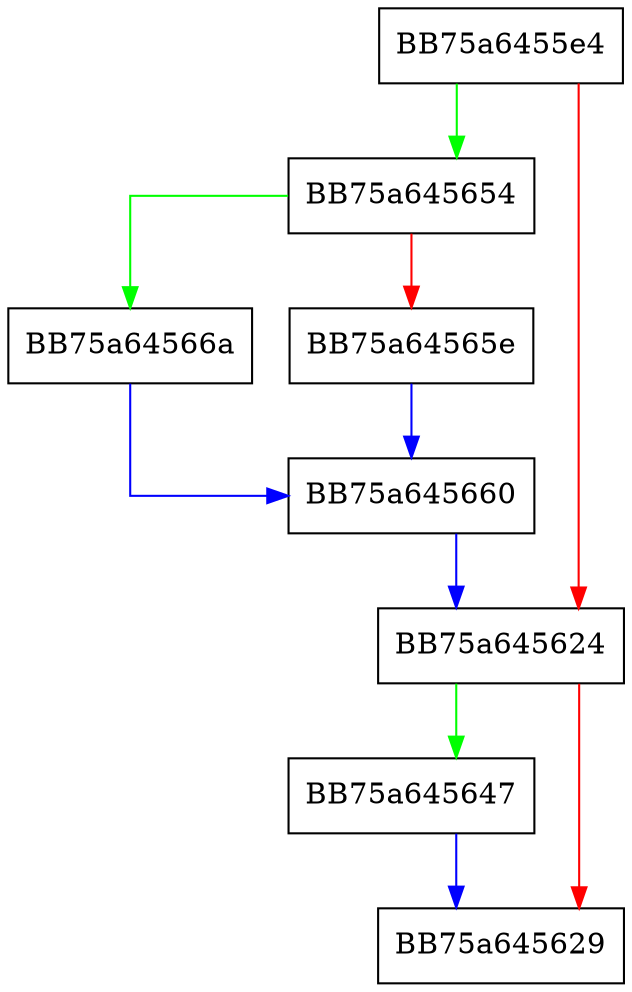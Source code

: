 digraph sqlite3TriggerDeleteStep {
  node [shape="box"];
  graph [splines=ortho];
  BB75a6455e4 -> BB75a645654 [color="green"];
  BB75a6455e4 -> BB75a645624 [color="red"];
  BB75a645624 -> BB75a645647 [color="green"];
  BB75a645624 -> BB75a645629 [color="red"];
  BB75a645647 -> BB75a645629 [color="blue"];
  BB75a645654 -> BB75a64566a [color="green"];
  BB75a645654 -> BB75a64565e [color="red"];
  BB75a64565e -> BB75a645660 [color="blue"];
  BB75a645660 -> BB75a645624 [color="blue"];
  BB75a64566a -> BB75a645660 [color="blue"];
}